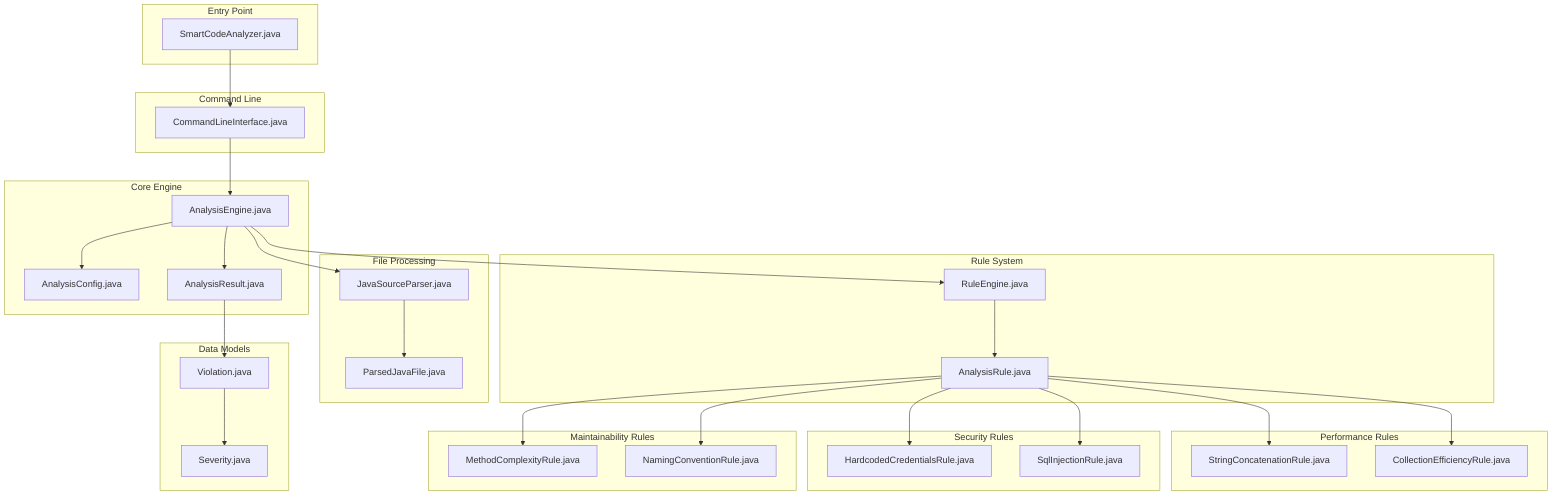 graph TB
    subgraph "Entry Point"
        MAIN[SmartCodeAnalyzer.java]
    end
    
    subgraph "Command Line"
        CLI[CommandLineInterface.java]
    end
    
    subgraph "Core Engine"
        ENGINE[AnalysisEngine.java]
        CONFIG[AnalysisConfig.java]
        RESULT[AnalysisResult.java]
    end
    
    subgraph "File Processing"
        PARSER[JavaSourceParser.java]
        PARSED[ParsedJavaFile.java]
    end
    
    subgraph "Rule System"
        RULE_ENGINE[RuleEngine.java]
        RULE_INTERFACE[AnalysisRule.java]
    end
    
    subgraph "Performance Rules"
        PERF1[StringConcatenationRule.java]
        PERF2[CollectionEfficiencyRule.java]
    end
    
    subgraph "Security Rules"
        SEC1[HardcodedCredentialsRule.java]
        SEC2[SqlInjectionRule.java]
    end
    
    subgraph "Maintainability Rules"
        MAINT1[MethodComplexityRule.java]
        MAINT2[NamingConventionRule.java]
    end
    
    subgraph "Data Models"
        VIOLATION[Violation.java]
        SEVERITY[Severity.java]
    end
    
    MAIN --> CLI
    CLI --> ENGINE
    ENGINE --> CONFIG
    ENGINE --> PARSER
    ENGINE --> RULE_ENGINE
    ENGINE --> RESULT
    
    PARSER --> PARSED
    RULE_ENGINE --> RULE_INTERFACE
    
    RULE_INTERFACE --> PERF1
    RULE_INTERFACE --> PERF2
    RULE_INTERFACE --> SEC1
    RULE_INTERFACE --> SEC2
    RULE_INTERFACE --> MAINT1
    RULE_INTERFACE --> MAINT2
    
    RESULT --> VIOLATION
    VIOLATION --> SEVERITY